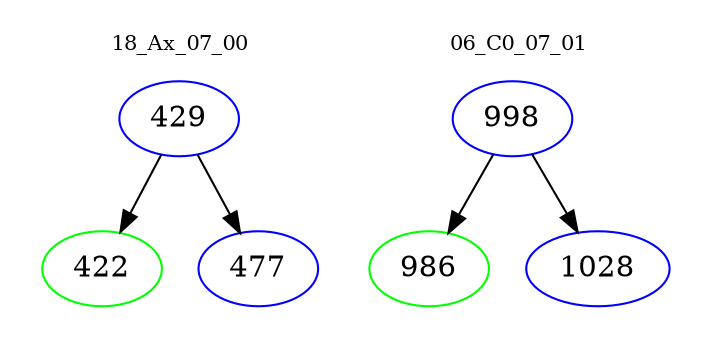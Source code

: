 digraph{
subgraph cluster_0 {
color = white
label = "18_Ax_07_00";
fontsize=10;
T0_429 [label="429", color="blue"]
T0_429 -> T0_422 [color="black"]
T0_422 [label="422", color="green"]
T0_429 -> T0_477 [color="black"]
T0_477 [label="477", color="blue"]
}
subgraph cluster_1 {
color = white
label = "06_C0_07_01";
fontsize=10;
T1_998 [label="998", color="blue"]
T1_998 -> T1_986 [color="black"]
T1_986 [label="986", color="green"]
T1_998 -> T1_1028 [color="black"]
T1_1028 [label="1028", color="blue"]
}
}
